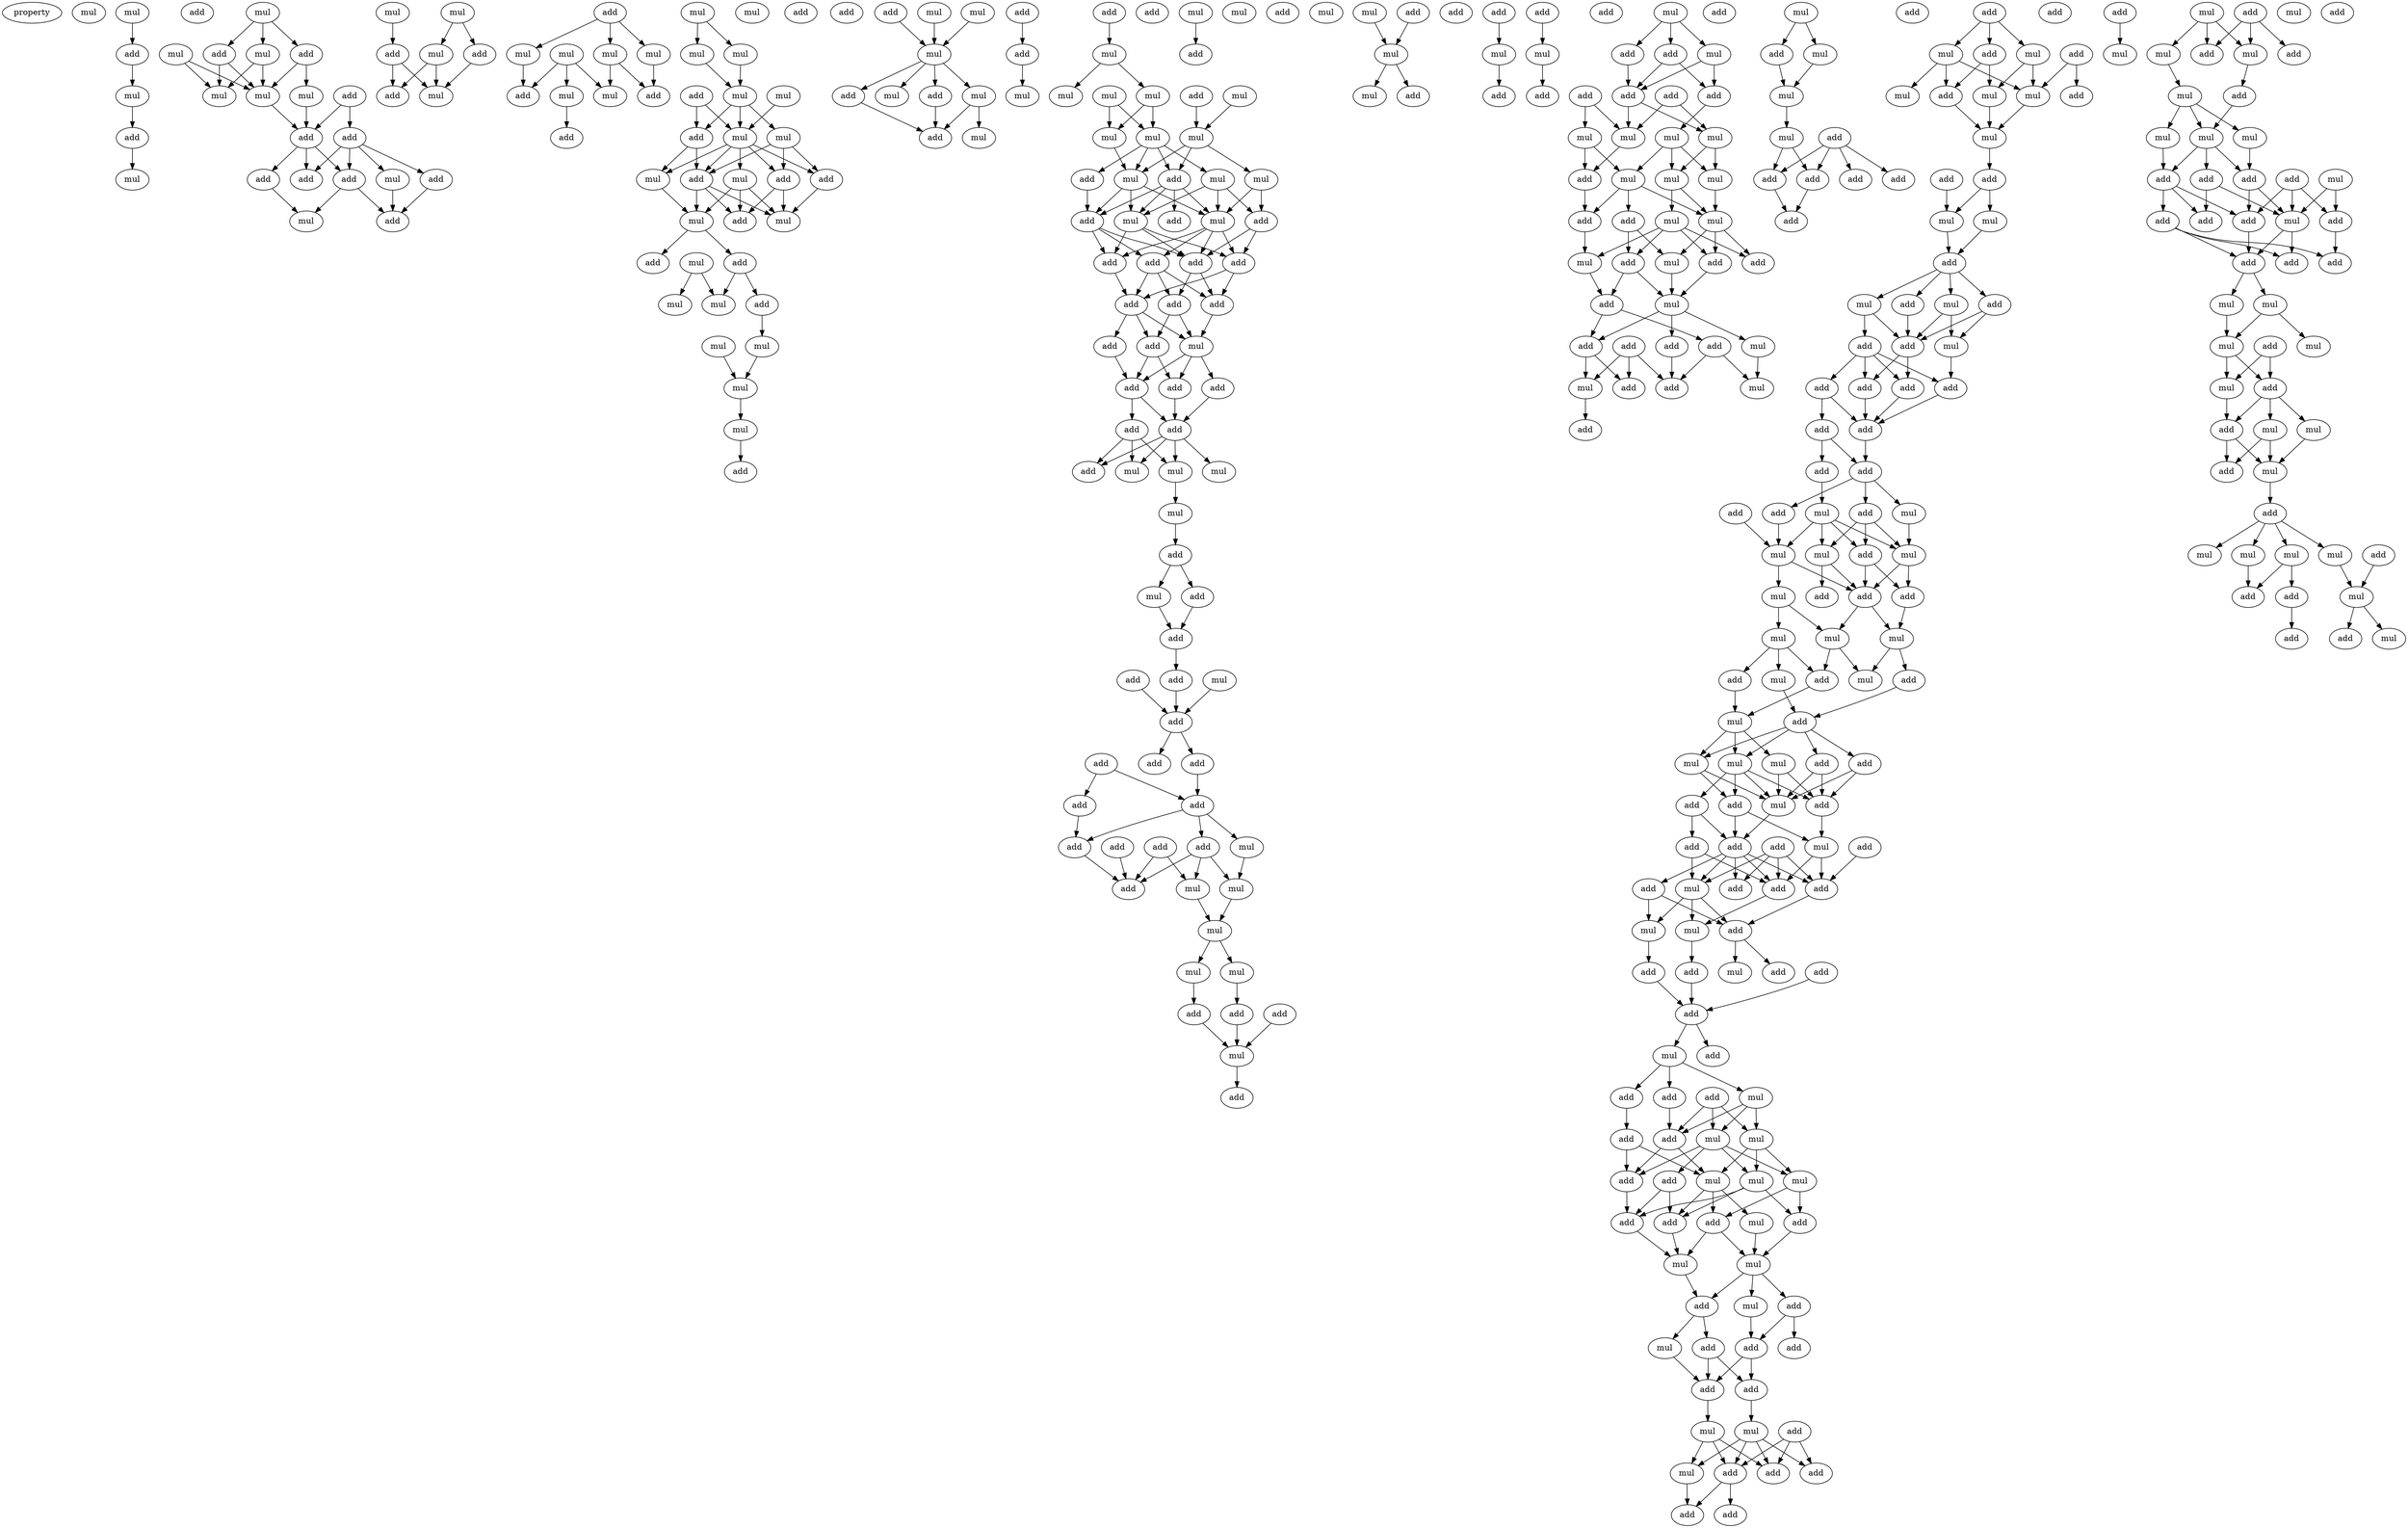digraph {
    node [fontcolor=black]
    property [mul=2,lf=1.8]
    0 [ label = mul ];
    1 [ label = mul ];
    2 [ label = add ];
    3 [ label = mul ];
    4 [ label = add ];
    5 [ label = add ];
    6 [ label = mul ];
    7 [ label = mul ];
    8 [ label = mul ];
    9 [ label = mul ];
    10 [ label = add ];
    11 [ label = add ];
    12 [ label = mul ];
    13 [ label = mul ];
    14 [ label = add ];
    15 [ label = mul ];
    16 [ label = add ];
    17 [ label = add ];
    18 [ label = add ];
    19 [ label = mul ];
    20 [ label = add ];
    21 [ label = add ];
    22 [ label = add ];
    23 [ label = add ];
    24 [ label = mul ];
    25 [ label = mul ];
    26 [ label = mul ];
    27 [ label = mul ];
    28 [ label = add ];
    29 [ label = add ];
    30 [ label = add ];
    31 [ label = mul ];
    32 [ label = add ];
    33 [ label = mul ];
    34 [ label = mul ];
    35 [ label = mul ];
    36 [ label = mul ];
    37 [ label = mul ];
    38 [ label = add ];
    39 [ label = add ];
    40 [ label = mul ];
    41 [ label = mul ];
    42 [ label = add ];
    43 [ label = mul ];
    44 [ label = mul ];
    45 [ label = add ];
    46 [ label = mul ];
    47 [ label = mul ];
    48 [ label = add ];
    49 [ label = mul ];
    50 [ label = mul ];
    51 [ label = mul ];
    52 [ label = add ];
    53 [ label = add ];
    54 [ label = add ];
    55 [ label = mul ];
    56 [ label = add ];
    57 [ label = mul ];
    58 [ label = mul ];
    59 [ label = add ];
    60 [ label = add ];
    61 [ label = mul ];
    62 [ label = mul ];
    63 [ label = add ];
    64 [ label = mul ];
    65 [ label = mul ];
    66 [ label = mul ];
    67 [ label = mul ];
    68 [ label = add ];
    69 [ label = mul ];
    70 [ label = mul ];
    71 [ label = add ];
    72 [ label = add ];
    73 [ label = mul ];
    74 [ label = add ];
    75 [ label = mul ];
    76 [ label = mul ];
    77 [ label = add ];
    78 [ label = mul ];
    79 [ label = add ];
    80 [ label = mul ];
    81 [ label = add ];
    82 [ label = add ];
    83 [ label = mul ];
    84 [ label = add ];
    85 [ label = mul ];
    86 [ label = add ];
    87 [ label = mul ];
    88 [ label = mul ];
    89 [ label = mul ];
    90 [ label = add ];
    91 [ label = mul ];
    92 [ label = mul ];
    93 [ label = mul ];
    94 [ label = mul ];
    95 [ label = mul ];
    96 [ label = mul ];
    97 [ label = add ];
    98 [ label = mul ];
    99 [ label = mul ];
    100 [ label = add ];
    101 [ label = add ];
    102 [ label = add ];
    103 [ label = mul ];
    104 [ label = mul ];
    105 [ label = add ];
    106 [ label = add ];
    107 [ label = add ];
    108 [ label = add ];
    109 [ label = add ];
    110 [ label = add ];
    111 [ label = add ];
    112 [ label = add ];
    113 [ label = add ];
    114 [ label = add ];
    115 [ label = mul ];
    116 [ label = add ];
    117 [ label = add ];
    118 [ label = add ];
    119 [ label = add ];
    120 [ label = add ];
    121 [ label = mul ];
    122 [ label = add ];
    123 [ label = add ];
    124 [ label = mul ];
    125 [ label = mul ];
    126 [ label = mul ];
    127 [ label = add ];
    128 [ label = mul ];
    129 [ label = mul ];
    130 [ label = add ];
    131 [ label = add ];
    132 [ label = add ];
    133 [ label = add ];
    134 [ label = mul ];
    135 [ label = add ];
    136 [ label = mul ];
    137 [ label = add ];
    138 [ label = add ];
    139 [ label = add ];
    140 [ label = add ];
    141 [ label = add ];
    142 [ label = add ];
    143 [ label = add ];
    144 [ label = add ];
    145 [ label = add ];
    146 [ label = mul ];
    147 [ label = add ];
    148 [ label = add ];
    149 [ label = mul ];
    150 [ label = add ];
    151 [ label = mul ];
    152 [ label = mul ];
    153 [ label = mul ];
    154 [ label = mul ];
    155 [ label = add ];
    156 [ label = add ];
    157 [ label = add ];
    158 [ label = mul ];
    159 [ label = mul ];
    160 [ label = add ];
    161 [ label = mul ];
    162 [ label = add ];
    163 [ label = mul ];
    164 [ label = add ];
    165 [ label = add ];
    166 [ label = mul ];
    167 [ label = add ];
    168 [ label = mul ];
    169 [ label = add ];
    170 [ label = add ];
    171 [ label = mul ];
    172 [ label = add ];
    173 [ label = add ];
    174 [ label = mul ];
    175 [ label = add ];
    176 [ label = mul ];
    177 [ label = add ];
    178 [ label = add ];
    179 [ label = add ];
    180 [ label = add ];
    181 [ label = add ];
    182 [ label = mul ];
    183 [ label = mul ];
    184 [ label = mul ];
    185 [ label = mul ];
    186 [ label = add ];
    187 [ label = mul ];
    188 [ label = mul ];
    189 [ label = mul ];
    190 [ label = add ];
    191 [ label = add ];
    192 [ label = mul ];
    193 [ label = mul ];
    194 [ label = add ];
    195 [ label = mul ];
    196 [ label = add ];
    197 [ label = add ];
    198 [ label = mul ];
    199 [ label = mul ];
    200 [ label = add ];
    201 [ label = add ];
    202 [ label = add ];
    203 [ label = mul ];
    204 [ label = add ];
    205 [ label = add ];
    206 [ label = mul ];
    207 [ label = add ];
    208 [ label = add ];
    209 [ label = mul ];
    210 [ label = add ];
    211 [ label = add ];
    212 [ label = mul ];
    213 [ label = add ];
    214 [ label = mul ];
    215 [ label = mul ];
    216 [ label = mul ];
    217 [ label = add ];
    218 [ label = add ];
    219 [ label = add ];
    220 [ label = add ];
    221 [ label = add ];
    222 [ label = add ];
    223 [ label = add ];
    224 [ label = add ];
    225 [ label = add ];
    226 [ label = add ];
    227 [ label = mul ];
    228 [ label = mul ];
    229 [ label = mul ];
    230 [ label = add ];
    231 [ label = mul ];
    232 [ label = mul ];
    233 [ label = add ];
    234 [ label = mul ];
    235 [ label = add ];
    236 [ label = add ];
    237 [ label = mul ];
    238 [ label = mul ];
    239 [ label = add ];
    240 [ label = mul ];
    241 [ label = add ];
    242 [ label = mul ];
    243 [ label = add ];
    244 [ label = add ];
    245 [ label = mul ];
    246 [ label = add ];
    247 [ label = add ];
    248 [ label = add ];
    249 [ label = add ];
    250 [ label = add ];
    251 [ label = add ];
    252 [ label = add ];
    253 [ label = add ];
    254 [ label = add ];
    255 [ label = mul ];
    256 [ label = add ];
    257 [ label = add ];
    258 [ label = mul ];
    259 [ label = add ];
    260 [ label = mul ];
    261 [ label = add ];
    262 [ label = mul ];
    263 [ label = mul ];
    264 [ label = mul ];
    265 [ label = add ];
    266 [ label = add ];
    267 [ label = add ];
    268 [ label = mul ];
    269 [ label = mul ];
    270 [ label = mul ];
    271 [ label = mul ];
    272 [ label = add ];
    273 [ label = mul ];
    274 [ label = add ];
    275 [ label = add ];
    276 [ label = add ];
    277 [ label = mul ];
    278 [ label = mul ];
    279 [ label = add ];
    280 [ label = mul ];
    281 [ label = mul ];
    282 [ label = add ];
    283 [ label = add ];
    284 [ label = mul ];
    285 [ label = add ];
    286 [ label = add ];
    287 [ label = mul ];
    288 [ label = add ];
    289 [ label = add ];
    290 [ label = add ];
    291 [ label = add ];
    292 [ label = add ];
    293 [ label = mul ];
    294 [ label = add ];
    295 [ label = add ];
    296 [ label = add ];
    297 [ label = mul ];
    298 [ label = mul ];
    299 [ label = add ];
    300 [ label = mul ];
    301 [ label = add ];
    302 [ label = add ];
    303 [ label = add ];
    304 [ label = add ];
    305 [ label = add ];
    306 [ label = mul ];
    307 [ label = add ];
    308 [ label = add ];
    309 [ label = mul ];
    310 [ label = add ];
    311 [ label = add ];
    312 [ label = mul ];
    313 [ label = mul ];
    314 [ label = add ];
    315 [ label = add ];
    316 [ label = add ];
    317 [ label = mul ];
    318 [ label = add ];
    319 [ label = mul ];
    320 [ label = mul ];
    321 [ label = add ];
    322 [ label = add ];
    323 [ label = add ];
    324 [ label = add ];
    325 [ label = mul ];
    326 [ label = mul ];
    327 [ label = mul ];
    328 [ label = add ];
    329 [ label = mul ];
    330 [ label = add ];
    331 [ label = add ];
    332 [ label = add ];
    333 [ label = mul ];
    334 [ label = add ];
    335 [ label = add ];
    336 [ label = add ];
    337 [ label = mul ];
    338 [ label = add ];
    339 [ label = mul ];
    340 [ label = mul ];
    341 [ label = add ];
    342 [ label = add ];
    343 [ label = add ];
    344 [ label = add ];
    345 [ label = add ];
    346 [ label = add ];
    347 [ label = add ];
    348 [ label = mul ];
    349 [ label = mul ];
    350 [ label = add ];
    351 [ label = mul ];
    352 [ label = mul ];
    353 [ label = add ];
    354 [ label = add ];
    355 [ label = add ];
    356 [ label = mul ];
    357 [ label = mul ];
    358 [ label = mul ];
    359 [ label = mul ];
    360 [ label = add ];
    361 [ label = add ];
    362 [ label = add ];
    363 [ label = add ];
    364 [ label = mul ];
    365 [ label = add ];
    366 [ label = mul ];
    367 [ label = add ];
    368 [ label = add ];
    369 [ label = add ];
    370 [ label = add ];
    371 [ label = add ];
    372 [ label = add ];
    373 [ label = mul ];
    374 [ label = mul ];
    375 [ label = mul ];
    376 [ label = mul ];
    377 [ label = add ];
    378 [ label = mul ];
    379 [ label = mul ];
    380 [ label = add ];
    381 [ label = mul ];
    382 [ label = add ];
    383 [ label = mul ];
    384 [ label = add ];
    385 [ label = mul ];
    386 [ label = add ];
    387 [ label = add ];
    388 [ label = mul ];
    389 [ label = mul ];
    390 [ label = mul ];
    391 [ label = add ];
    392 [ label = mul ];
    393 [ label = add ];
    394 [ label = mul ];
    395 [ label = add ];
    396 [ label = add ];
    397 [ label = mul ];
    398 [ label = add ];
    1 -> 2 [ name = 0 ];
    2 -> 3 [ name = 1 ];
    3 -> 4 [ name = 2 ];
    4 -> 7 [ name = 3 ];
    6 -> 9 [ name = 4 ];
    6 -> 10 [ name = 5 ];
    6 -> 11 [ name = 6 ];
    8 -> 12 [ name = 7 ];
    8 -> 13 [ name = 8 ];
    9 -> 12 [ name = 9 ];
    9 -> 13 [ name = 10 ];
    10 -> 13 [ name = 11 ];
    10 -> 15 [ name = 12 ];
    11 -> 12 [ name = 13 ];
    11 -> 13 [ name = 14 ];
    13 -> 17 [ name = 15 ];
    14 -> 16 [ name = 16 ];
    14 -> 17 [ name = 17 ];
    15 -> 17 [ name = 18 ];
    16 -> 19 [ name = 19 ];
    16 -> 20 [ name = 20 ];
    16 -> 21 [ name = 21 ];
    16 -> 22 [ name = 22 ];
    17 -> 18 [ name = 23 ];
    17 -> 20 [ name = 24 ];
    17 -> 21 [ name = 25 ];
    18 -> 24 [ name = 26 ];
    19 -> 23 [ name = 27 ];
    20 -> 23 [ name = 28 ];
    20 -> 24 [ name = 29 ];
    22 -> 23 [ name = 30 ];
    25 -> 28 [ name = 31 ];
    26 -> 27 [ name = 32 ];
    26 -> 29 [ name = 33 ];
    27 -> 30 [ name = 34 ];
    27 -> 31 [ name = 35 ];
    28 -> 30 [ name = 36 ];
    28 -> 31 [ name = 37 ];
    29 -> 31 [ name = 38 ];
    32 -> 33 [ name = 39 ];
    32 -> 35 [ name = 40 ];
    32 -> 36 [ name = 41 ];
    33 -> 39 [ name = 42 ];
    34 -> 37 [ name = 43 ];
    34 -> 39 [ name = 44 ];
    34 -> 40 [ name = 45 ];
    35 -> 37 [ name = 46 ];
    35 -> 38 [ name = 47 ];
    36 -> 38 [ name = 48 ];
    40 -> 42 [ name = 49 ];
    41 -> 43 [ name = 50 ];
    41 -> 44 [ name = 51 ];
    43 -> 47 [ name = 52 ];
    44 -> 47 [ name = 53 ];
    45 -> 48 [ name = 54 ];
    45 -> 49 [ name = 55 ];
    46 -> 49 [ name = 56 ];
    47 -> 48 [ name = 57 ];
    47 -> 49 [ name = 58 ];
    47 -> 50 [ name = 59 ];
    48 -> 52 [ name = 60 ];
    48 -> 55 [ name = 61 ];
    49 -> 51 [ name = 62 ];
    49 -> 52 [ name = 63 ];
    49 -> 53 [ name = 64 ];
    49 -> 54 [ name = 65 ];
    49 -> 55 [ name = 66 ];
    50 -> 52 [ name = 67 ];
    50 -> 53 [ name = 68 ];
    50 -> 54 [ name = 69 ];
    51 -> 56 [ name = 70 ];
    51 -> 57 [ name = 71 ];
    51 -> 58 [ name = 72 ];
    52 -> 56 [ name = 73 ];
    52 -> 57 [ name = 74 ];
    52 -> 58 [ name = 75 ];
    53 -> 57 [ name = 76 ];
    54 -> 56 [ name = 77 ];
    54 -> 57 [ name = 78 ];
    55 -> 58 [ name = 79 ];
    58 -> 59 [ name = 80 ];
    58 -> 60 [ name = 81 ];
    59 -> 63 [ name = 82 ];
    59 -> 64 [ name = 83 ];
    61 -> 62 [ name = 84 ];
    61 -> 64 [ name = 85 ];
    63 -> 67 [ name = 86 ];
    66 -> 69 [ name = 87 ];
    67 -> 69 [ name = 88 ];
    69 -> 70 [ name = 89 ];
    70 -> 74 [ name = 90 ];
    72 -> 76 [ name = 91 ];
    73 -> 76 [ name = 92 ];
    75 -> 76 [ name = 93 ];
    76 -> 77 [ name = 94 ];
    76 -> 78 [ name = 95 ];
    76 -> 79 [ name = 96 ];
    76 -> 80 [ name = 97 ];
    77 -> 81 [ name = 98 ];
    79 -> 81 [ name = 99 ];
    80 -> 81 [ name = 100 ];
    80 -> 83 [ name = 101 ];
    82 -> 84 [ name = 102 ];
    84 -> 85 [ name = 103 ];
    86 -> 87 [ name = 104 ];
    87 -> 88 [ name = 105 ];
    87 -> 92 [ name = 106 ];
    88 -> 93 [ name = 107 ];
    88 -> 95 [ name = 108 ];
    89 -> 93 [ name = 109 ];
    89 -> 95 [ name = 110 ];
    90 -> 94 [ name = 111 ];
    91 -> 94 [ name = 112 ];
    93 -> 96 [ name = 113 ];
    94 -> 96 [ name = 114 ];
    94 -> 97 [ name = 115 ];
    94 -> 99 [ name = 116 ];
    95 -> 96 [ name = 117 ];
    95 -> 97 [ name = 118 ];
    95 -> 98 [ name = 119 ];
    95 -> 100 [ name = 120 ];
    96 -> 101 [ name = 121 ];
    96 -> 103 [ name = 122 ];
    96 -> 104 [ name = 123 ];
    97 -> 101 [ name = 124 ];
    97 -> 102 [ name = 125 ];
    97 -> 103 [ name = 126 ];
    97 -> 104 [ name = 127 ];
    98 -> 103 [ name = 128 ];
    98 -> 104 [ name = 129 ];
    98 -> 105 [ name = 130 ];
    99 -> 104 [ name = 131 ];
    99 -> 105 [ name = 132 ];
    100 -> 101 [ name = 133 ];
    101 -> 107 [ name = 134 ];
    101 -> 108 [ name = 135 ];
    101 -> 109 [ name = 136 ];
    103 -> 106 [ name = 137 ];
    103 -> 107 [ name = 138 ];
    103 -> 109 [ name = 139 ];
    104 -> 106 [ name = 140 ];
    104 -> 107 [ name = 141 ];
    104 -> 108 [ name = 142 ];
    104 -> 109 [ name = 143 ];
    105 -> 106 [ name = 144 ];
    105 -> 107 [ name = 145 ];
    106 -> 110 [ name = 146 ];
    106 -> 112 [ name = 147 ];
    107 -> 111 [ name = 148 ];
    107 -> 112 [ name = 149 ];
    108 -> 110 [ name = 150 ];
    108 -> 111 [ name = 151 ];
    108 -> 112 [ name = 152 ];
    109 -> 110 [ name = 153 ];
    110 -> 113 [ name = 154 ];
    110 -> 114 [ name = 155 ];
    110 -> 115 [ name = 156 ];
    111 -> 113 [ name = 157 ];
    111 -> 115 [ name = 158 ];
    112 -> 115 [ name = 159 ];
    113 -> 116 [ name = 160 ];
    113 -> 118 [ name = 161 ];
    114 -> 116 [ name = 162 ];
    115 -> 116 [ name = 163 ];
    115 -> 117 [ name = 164 ];
    115 -> 118 [ name = 165 ];
    116 -> 119 [ name = 166 ];
    116 -> 120 [ name = 167 ];
    117 -> 119 [ name = 168 ];
    118 -> 119 [ name = 169 ];
    119 -> 121 [ name = 170 ];
    119 -> 122 [ name = 171 ];
    119 -> 124 [ name = 172 ];
    119 -> 125 [ name = 173 ];
    120 -> 122 [ name = 174 ];
    120 -> 124 [ name = 175 ];
    120 -> 125 [ name = 176 ];
    125 -> 126 [ name = 177 ];
    126 -> 127 [ name = 178 ];
    127 -> 129 [ name = 179 ];
    127 -> 131 [ name = 180 ];
    128 -> 130 [ name = 181 ];
    129 -> 132 [ name = 182 ];
    131 -> 132 [ name = 183 ];
    132 -> 135 [ name = 184 ];
    133 -> 138 [ name = 185 ];
    135 -> 138 [ name = 186 ];
    136 -> 138 [ name = 187 ];
    138 -> 139 [ name = 188 ];
    138 -> 141 [ name = 189 ];
    139 -> 142 [ name = 190 ];
    140 -> 142 [ name = 191 ];
    140 -> 143 [ name = 192 ];
    142 -> 144 [ name = 193 ];
    142 -> 146 [ name = 194 ];
    142 -> 148 [ name = 195 ];
    143 -> 144 [ name = 196 ];
    144 -> 150 [ name = 197 ];
    145 -> 150 [ name = 198 ];
    146 -> 151 [ name = 199 ];
    147 -> 149 [ name = 200 ];
    147 -> 150 [ name = 201 ];
    148 -> 149 [ name = 202 ];
    148 -> 150 [ name = 203 ];
    148 -> 151 [ name = 204 ];
    149 -> 152 [ name = 205 ];
    151 -> 152 [ name = 206 ];
    152 -> 153 [ name = 207 ];
    152 -> 154 [ name = 208 ];
    153 -> 156 [ name = 209 ];
    154 -> 155 [ name = 210 ];
    155 -> 158 [ name = 211 ];
    156 -> 158 [ name = 212 ];
    157 -> 158 [ name = 213 ];
    158 -> 160 [ name = 214 ];
    161 -> 163 [ name = 215 ];
    162 -> 163 [ name = 216 ];
    163 -> 166 [ name = 217 ];
    163 -> 167 [ name = 218 ];
    165 -> 168 [ name = 219 ];
    168 -> 169 [ name = 220 ];
    170 -> 171 [ name = 221 ];
    171 -> 172 [ name = 222 ];
    174 -> 175 [ name = 223 ];
    174 -> 176 [ name = 224 ];
    174 -> 177 [ name = 225 ];
    175 -> 180 [ name = 226 ];
    176 -> 180 [ name = 227 ];
    176 -> 181 [ name = 228 ];
    177 -> 180 [ name = 229 ];
    177 -> 181 [ name = 230 ];
    178 -> 184 [ name = 231 ];
    178 -> 185 [ name = 232 ];
    179 -> 182 [ name = 233 ];
    179 -> 185 [ name = 234 ];
    180 -> 184 [ name = 235 ];
    180 -> 185 [ name = 236 ];
    181 -> 183 [ name = 237 ];
    182 -> 186 [ name = 238 ];
    182 -> 187 [ name = 239 ];
    183 -> 187 [ name = 240 ];
    183 -> 188 [ name = 241 ];
    183 -> 189 [ name = 242 ];
    184 -> 188 [ name = 243 ];
    184 -> 189 [ name = 244 ];
    185 -> 186 [ name = 245 ];
    186 -> 190 [ name = 246 ];
    187 -> 190 [ name = 247 ];
    187 -> 191 [ name = 248 ];
    187 -> 192 [ name = 249 ];
    188 -> 192 [ name = 250 ];
    188 -> 193 [ name = 251 ];
    189 -> 192 [ name = 252 ];
    190 -> 195 [ name = 253 ];
    191 -> 196 [ name = 254 ];
    191 -> 198 [ name = 255 ];
    192 -> 194 [ name = 256 ];
    192 -> 197 [ name = 257 ];
    192 -> 198 [ name = 258 ];
    193 -> 194 [ name = 259 ];
    193 -> 195 [ name = 260 ];
    193 -> 196 [ name = 261 ];
    193 -> 197 [ name = 262 ];
    194 -> 199 [ name = 263 ];
    195 -> 200 [ name = 264 ];
    196 -> 199 [ name = 265 ];
    196 -> 200 [ name = 266 ];
    198 -> 199 [ name = 267 ];
    199 -> 202 [ name = 268 ];
    199 -> 203 [ name = 269 ];
    199 -> 205 [ name = 270 ];
    200 -> 202 [ name = 271 ];
    200 -> 204 [ name = 272 ];
    201 -> 206 [ name = 273 ];
    201 -> 207 [ name = 274 ];
    201 -> 208 [ name = 275 ];
    202 -> 206 [ name = 276 ];
    202 -> 207 [ name = 277 ];
    203 -> 209 [ name = 278 ];
    204 -> 208 [ name = 279 ];
    204 -> 209 [ name = 280 ];
    205 -> 208 [ name = 281 ];
    206 -> 210 [ name = 282 ];
    212 -> 213 [ name = 283 ];
    212 -> 214 [ name = 284 ];
    213 -> 215 [ name = 285 ];
    214 -> 215 [ name = 286 ];
    215 -> 216 [ name = 287 ];
    216 -> 218 [ name = 288 ];
    216 -> 221 [ name = 289 ];
    217 -> 218 [ name = 290 ];
    217 -> 219 [ name = 291 ];
    217 -> 220 [ name = 292 ];
    217 -> 221 [ name = 293 ];
    218 -> 223 [ name = 294 ];
    221 -> 223 [ name = 295 ];
    224 -> 226 [ name = 296 ];
    224 -> 227 [ name = 297 ];
    224 -> 228 [ name = 298 ];
    225 -> 232 [ name = 299 ];
    225 -> 233 [ name = 300 ];
    226 -> 230 [ name = 301 ];
    226 -> 231 [ name = 302 ];
    227 -> 229 [ name = 303 ];
    227 -> 230 [ name = 304 ];
    227 -> 232 [ name = 305 ];
    228 -> 231 [ name = 306 ];
    228 -> 232 [ name = 307 ];
    230 -> 234 [ name = 308 ];
    231 -> 234 [ name = 309 ];
    232 -> 234 [ name = 310 ];
    234 -> 236 [ name = 311 ];
    235 -> 237 [ name = 312 ];
    236 -> 237 [ name = 313 ];
    236 -> 238 [ name = 314 ];
    237 -> 239 [ name = 315 ];
    238 -> 239 [ name = 316 ];
    239 -> 240 [ name = 317 ];
    239 -> 241 [ name = 318 ];
    239 -> 242 [ name = 319 ];
    239 -> 243 [ name = 320 ];
    240 -> 244 [ name = 321 ];
    240 -> 245 [ name = 322 ];
    241 -> 244 [ name = 323 ];
    241 -> 245 [ name = 324 ];
    242 -> 244 [ name = 325 ];
    242 -> 246 [ name = 326 ];
    243 -> 244 [ name = 327 ];
    244 -> 247 [ name = 328 ];
    244 -> 249 [ name = 329 ];
    245 -> 248 [ name = 330 ];
    246 -> 247 [ name = 331 ];
    246 -> 248 [ name = 332 ];
    246 -> 249 [ name = 333 ];
    246 -> 250 [ name = 334 ];
    247 -> 251 [ name = 335 ];
    248 -> 251 [ name = 336 ];
    249 -> 251 [ name = 337 ];
    250 -> 251 [ name = 338 ];
    250 -> 252 [ name = 339 ];
    251 -> 254 [ name = 340 ];
    252 -> 253 [ name = 341 ];
    252 -> 254 [ name = 342 ];
    253 -> 255 [ name = 343 ];
    254 -> 257 [ name = 344 ];
    254 -> 258 [ name = 345 ];
    254 -> 259 [ name = 346 ];
    255 -> 260 [ name = 347 ];
    255 -> 261 [ name = 348 ];
    255 -> 262 [ name = 349 ];
    255 -> 263 [ name = 350 ];
    256 -> 263 [ name = 351 ];
    257 -> 263 [ name = 352 ];
    258 -> 260 [ name = 353 ];
    259 -> 260 [ name = 354 ];
    259 -> 261 [ name = 355 ];
    259 -> 262 [ name = 356 ];
    260 -> 265 [ name = 357 ];
    260 -> 266 [ name = 358 ];
    261 -> 265 [ name = 359 ];
    261 -> 266 [ name = 360 ];
    262 -> 265 [ name = 361 ];
    262 -> 267 [ name = 362 ];
    263 -> 264 [ name = 363 ];
    263 -> 265 [ name = 364 ];
    264 -> 269 [ name = 365 ];
    264 -> 270 [ name = 366 ];
    265 -> 268 [ name = 367 ];
    265 -> 269 [ name = 368 ];
    266 -> 268 [ name = 369 ];
    268 -> 272 [ name = 370 ];
    268 -> 273 [ name = 371 ];
    269 -> 273 [ name = 372 ];
    269 -> 274 [ name = 373 ];
    270 -> 271 [ name = 374 ];
    270 -> 274 [ name = 375 ];
    270 -> 275 [ name = 376 ];
    271 -> 276 [ name = 377 ];
    272 -> 276 [ name = 378 ];
    274 -> 277 [ name = 379 ];
    275 -> 277 [ name = 380 ];
    276 -> 278 [ name = 381 ];
    276 -> 279 [ name = 382 ];
    276 -> 281 [ name = 383 ];
    276 -> 282 [ name = 384 ];
    277 -> 278 [ name = 385 ];
    277 -> 280 [ name = 386 ];
    277 -> 281 [ name = 387 ];
    278 -> 283 [ name = 388 ];
    278 -> 284 [ name = 389 ];
    279 -> 284 [ name = 390 ];
    279 -> 285 [ name = 391 ];
    280 -> 284 [ name = 392 ];
    280 -> 285 [ name = 393 ];
    281 -> 283 [ name = 394 ];
    281 -> 284 [ name = 395 ];
    281 -> 285 [ name = 396 ];
    281 -> 286 [ name = 397 ];
    282 -> 284 [ name = 398 ];
    282 -> 285 [ name = 399 ];
    283 -> 287 [ name = 400 ];
    283 -> 290 [ name = 401 ];
    284 -> 290 [ name = 402 ];
    285 -> 287 [ name = 403 ];
    286 -> 290 [ name = 404 ];
    286 -> 291 [ name = 405 ];
    287 -> 294 [ name = 406 ];
    287 -> 296 [ name = 407 ];
    288 -> 293 [ name = 408 ];
    288 -> 294 [ name = 409 ];
    288 -> 295 [ name = 410 ];
    288 -> 296 [ name = 411 ];
    289 -> 296 [ name = 412 ];
    290 -> 292 [ name = 413 ];
    290 -> 293 [ name = 414 ];
    290 -> 294 [ name = 415 ];
    290 -> 295 [ name = 416 ];
    290 -> 296 [ name = 417 ];
    291 -> 293 [ name = 418 ];
    291 -> 294 [ name = 419 ];
    292 -> 297 [ name = 420 ];
    292 -> 299 [ name = 421 ];
    293 -> 297 [ name = 422 ];
    293 -> 298 [ name = 423 ];
    293 -> 299 [ name = 424 ];
    294 -> 298 [ name = 425 ];
    296 -> 299 [ name = 426 ];
    297 -> 301 [ name = 427 ];
    298 -> 304 [ name = 428 ];
    299 -> 300 [ name = 429 ];
    299 -> 303 [ name = 430 ];
    301 -> 305 [ name = 431 ];
    302 -> 305 [ name = 432 ];
    304 -> 305 [ name = 433 ];
    305 -> 306 [ name = 434 ];
    305 -> 307 [ name = 435 ];
    306 -> 308 [ name = 436 ];
    306 -> 309 [ name = 437 ];
    306 -> 310 [ name = 438 ];
    308 -> 314 [ name = 439 ];
    309 -> 312 [ name = 440 ];
    309 -> 313 [ name = 441 ];
    309 -> 315 [ name = 442 ];
    310 -> 315 [ name = 443 ];
    311 -> 312 [ name = 444 ];
    311 -> 313 [ name = 445 ];
    311 -> 315 [ name = 446 ];
    312 -> 317 [ name = 447 ];
    312 -> 319 [ name = 448 ];
    312 -> 320 [ name = 449 ];
    313 -> 316 [ name = 450 ];
    313 -> 317 [ name = 451 ];
    313 -> 318 [ name = 452 ];
    313 -> 319 [ name = 453 ];
    314 -> 318 [ name = 454 ];
    314 -> 320 [ name = 455 ];
    315 -> 318 [ name = 456 ];
    315 -> 320 [ name = 457 ];
    316 -> 321 [ name = 458 ];
    316 -> 324 [ name = 459 ];
    317 -> 322 [ name = 460 ];
    317 -> 323 [ name = 461 ];
    318 -> 324 [ name = 462 ];
    319 -> 321 [ name = 463 ];
    319 -> 323 [ name = 464 ];
    319 -> 324 [ name = 465 ];
    320 -> 321 [ name = 466 ];
    320 -> 322 [ name = 467 ];
    320 -> 325 [ name = 468 ];
    321 -> 326 [ name = 469 ];
    322 -> 326 [ name = 470 ];
    322 -> 327 [ name = 471 ];
    323 -> 327 [ name = 472 ];
    324 -> 326 [ name = 473 ];
    325 -> 327 [ name = 474 ];
    326 -> 328 [ name = 475 ];
    327 -> 328 [ name = 476 ];
    327 -> 329 [ name = 477 ];
    327 -> 330 [ name = 478 ];
    328 -> 331 [ name = 479 ];
    328 -> 333 [ name = 480 ];
    329 -> 332 [ name = 481 ];
    330 -> 332 [ name = 482 ];
    330 -> 334 [ name = 483 ];
    331 -> 335 [ name = 484 ];
    331 -> 336 [ name = 485 ];
    332 -> 335 [ name = 486 ];
    332 -> 336 [ name = 487 ];
    333 -> 336 [ name = 488 ];
    335 -> 337 [ name = 489 ];
    336 -> 339 [ name = 490 ];
    337 -> 340 [ name = 491 ];
    337 -> 342 [ name = 492 ];
    337 -> 343 [ name = 493 ];
    337 -> 344 [ name = 494 ];
    338 -> 342 [ name = 495 ];
    338 -> 343 [ name = 496 ];
    338 -> 344 [ name = 497 ];
    339 -> 340 [ name = 498 ];
    339 -> 343 [ name = 499 ];
    339 -> 344 [ name = 500 ];
    340 -> 346 [ name = 501 ];
    343 -> 345 [ name = 502 ];
    343 -> 346 [ name = 503 ];
    347 -> 348 [ name = 504 ];
    349 -> 351 [ name = 505 ];
    349 -> 352 [ name = 506 ];
    349 -> 354 [ name = 507 ];
    350 -> 352 [ name = 508 ];
    350 -> 353 [ name = 509 ];
    350 -> 354 [ name = 510 ];
    351 -> 356 [ name = 511 ];
    352 -> 355 [ name = 512 ];
    355 -> 358 [ name = 513 ];
    356 -> 357 [ name = 514 ];
    356 -> 358 [ name = 515 ];
    356 -> 359 [ name = 516 ];
    357 -> 363 [ name = 517 ];
    358 -> 360 [ name = 518 ];
    358 -> 362 [ name = 519 ];
    358 -> 363 [ name = 520 ];
    359 -> 360 [ name = 521 ];
    360 -> 366 [ name = 522 ];
    360 -> 368 [ name = 523 ];
    361 -> 366 [ name = 524 ];
    361 -> 368 [ name = 525 ];
    361 -> 369 [ name = 526 ];
    362 -> 365 [ name = 527 ];
    362 -> 366 [ name = 528 ];
    363 -> 365 [ name = 529 ];
    363 -> 367 [ name = 530 ];
    363 -> 368 [ name = 531 ];
    364 -> 366 [ name = 532 ];
    364 -> 369 [ name = 533 ];
    366 -> 370 [ name = 534 ];
    366 -> 371 [ name = 535 ];
    367 -> 370 [ name = 536 ];
    367 -> 371 [ name = 537 ];
    367 -> 372 [ name = 538 ];
    368 -> 371 [ name = 539 ];
    369 -> 372 [ name = 540 ];
    371 -> 373 [ name = 541 ];
    371 -> 374 [ name = 542 ];
    373 -> 375 [ name = 543 ];
    373 -> 376 [ name = 544 ];
    374 -> 375 [ name = 545 ];
    375 -> 379 [ name = 546 ];
    375 -> 380 [ name = 547 ];
    377 -> 379 [ name = 548 ];
    377 -> 380 [ name = 549 ];
    379 -> 382 [ name = 550 ];
    380 -> 381 [ name = 551 ];
    380 -> 382 [ name = 552 ];
    380 -> 383 [ name = 553 ];
    381 -> 385 [ name = 554 ];
    382 -> 384 [ name = 555 ];
    382 -> 385 [ name = 556 ];
    383 -> 384 [ name = 557 ];
    383 -> 385 [ name = 558 ];
    385 -> 387 [ name = 559 ];
    387 -> 388 [ name = 560 ];
    387 -> 389 [ name = 561 ];
    387 -> 390 [ name = 562 ];
    387 -> 392 [ name = 563 ];
    388 -> 393 [ name = 564 ];
    388 -> 395 [ name = 565 ];
    389 -> 394 [ name = 566 ];
    390 -> 395 [ name = 567 ];
    391 -> 394 [ name = 568 ];
    393 -> 396 [ name = 569 ];
    394 -> 397 [ name = 570 ];
    394 -> 398 [ name = 571 ];
}
